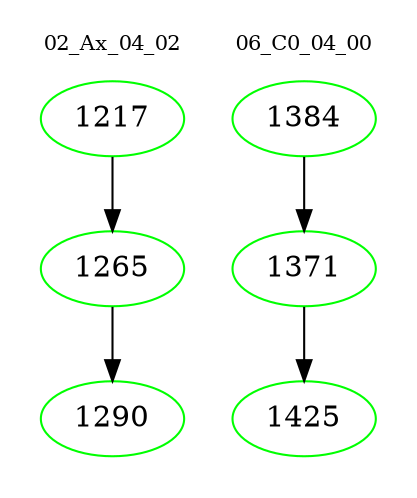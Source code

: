 digraph{
subgraph cluster_0 {
color = white
label = "02_Ax_04_02";
fontsize=10;
T0_1217 [label="1217", color="green"]
T0_1217 -> T0_1265 [color="black"]
T0_1265 [label="1265", color="green"]
T0_1265 -> T0_1290 [color="black"]
T0_1290 [label="1290", color="green"]
}
subgraph cluster_1 {
color = white
label = "06_C0_04_00";
fontsize=10;
T1_1384 [label="1384", color="green"]
T1_1384 -> T1_1371 [color="black"]
T1_1371 [label="1371", color="green"]
T1_1371 -> T1_1425 [color="black"]
T1_1425 [label="1425", color="green"]
}
}

